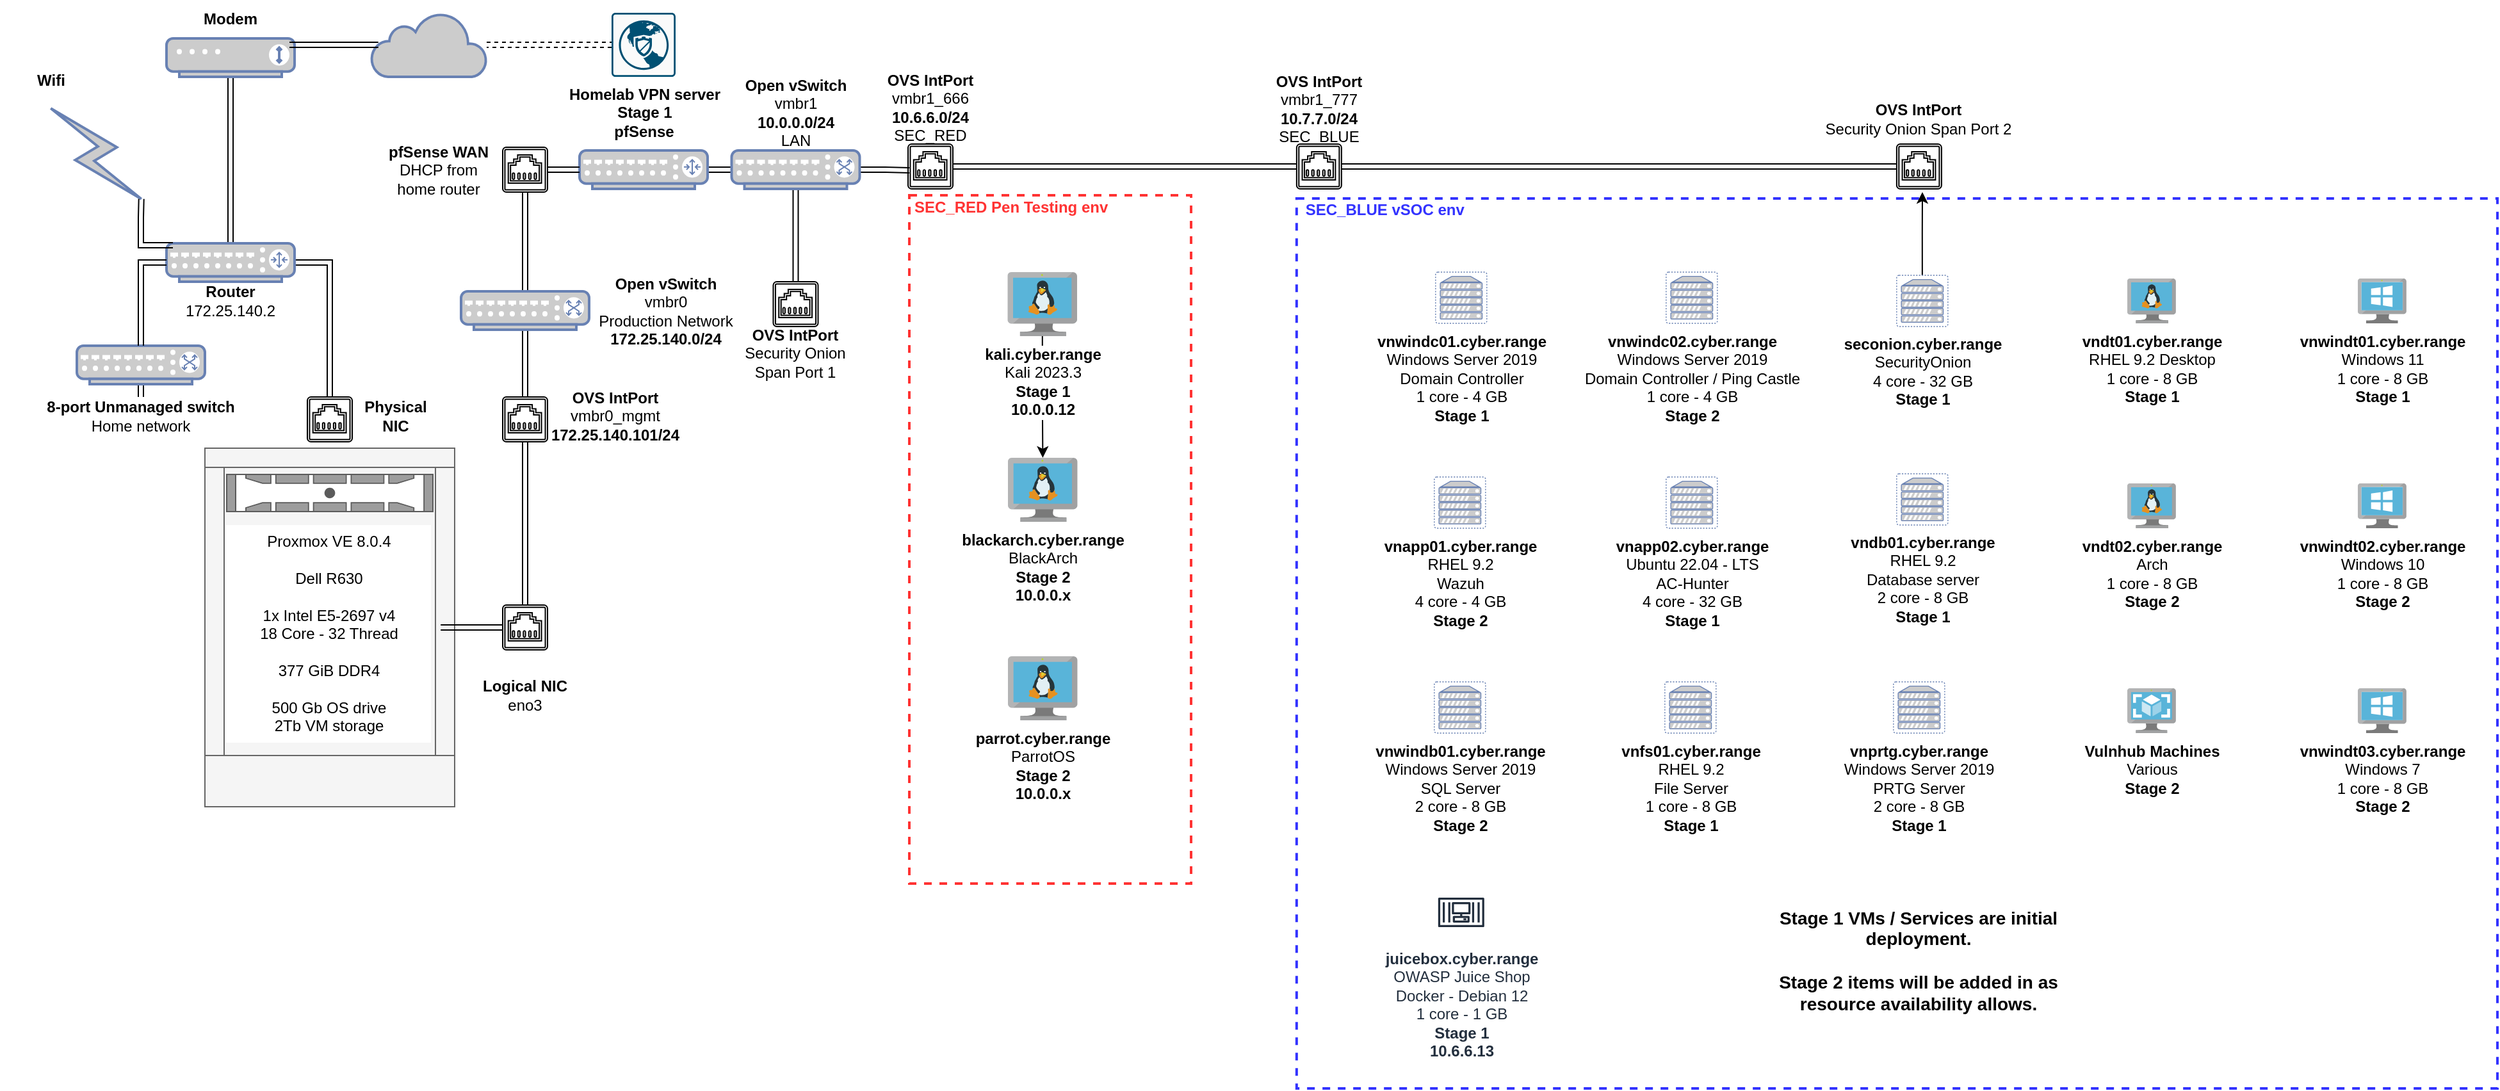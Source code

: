 <mxfile version="21.8.0" type="github">
  <diagram name="Page-1" id="Gz2OW-2O6twBv-y2hm4n">
    <mxGraphModel dx="2537" dy="882" grid="1" gridSize="10" guides="1" tooltips="1" connect="1" arrows="1" fold="1" page="1" pageScale="1" pageWidth="850" pageHeight="1100" math="0" shadow="0">
      <root>
        <mxCell id="0" />
        <mxCell id="1" parent="0" />
        <mxCell id="6AgiHDk-AYFdmTXKW45j-122" value="&amp;nbsp;&lt;font color=&quot;#3333ff&quot;&gt;SEC_BLUE vSOC env&lt;/font&gt;" style="html=1;fontColor=#FF3333;fontStyle=1;align=left;verticalAlign=top;spacing=0;labelBorderColor=none;fillColor=none;dashed=1;strokeWidth=2;strokeColor=#3333FF;spacingLeft=4;spacingTop=-3;movable=0;resizable=0;rotatable=0;deletable=0;editable=0;locked=1;connectable=0;" vertex="1" parent="1">
          <mxGeometry x="332.42" y="185" width="937.58" height="695" as="geometry" />
        </mxCell>
        <mxCell id="6AgiHDk-AYFdmTXKW45j-123" value="SEC_RED Pen Testing env" style="html=1;fontColor=#FF3333;fontStyle=1;align=left;verticalAlign=top;spacing=0;labelBorderColor=none;fillColor=none;dashed=1;strokeWidth=2;strokeColor=#FF3333;spacingLeft=4;spacingTop=-3;movable=0;resizable=0;rotatable=0;deletable=0;editable=0;locked=1;connectable=0;" vertex="1" parent="1">
          <mxGeometry x="30" y="182.5" width="220" height="537.5" as="geometry" />
        </mxCell>
        <mxCell id="6AgiHDk-AYFdmTXKW45j-7" style="edgeStyle=orthogonalEdgeStyle;rounded=0;orthogonalLoop=1;jettySize=auto;html=1;exitX=0.5;exitY=0;exitDx=0;exitDy=0;exitPerimeter=0;shape=link;" edge="1" parent="1" source="6AgiHDk-AYFdmTXKW45j-1" target="6AgiHDk-AYFdmTXKW45j-5">
          <mxGeometry relative="1" as="geometry" />
        </mxCell>
        <mxCell id="6AgiHDk-AYFdmTXKW45j-43" style="edgeStyle=orthogonalEdgeStyle;rounded=0;orthogonalLoop=1;jettySize=auto;html=1;exitX=1;exitY=0.5;exitDx=0;exitDy=0;exitPerimeter=0;shape=link;entryX=0.5;entryY=1;entryDx=0;entryDy=0;entryPerimeter=0;" edge="1" parent="1" source="6AgiHDk-AYFdmTXKW45j-1" target="6AgiHDk-AYFdmTXKW45j-132">
          <mxGeometry relative="1" as="geometry">
            <mxPoint x="-422.5" y="325" as="targetPoint" />
          </mxGeometry>
        </mxCell>
        <mxCell id="6AgiHDk-AYFdmTXKW45j-1" value="" style="fontColor=#0066CC;verticalAlign=top;verticalLabelPosition=bottom;labelPosition=center;align=center;html=1;outlineConnect=0;fillColor=#CCCCCC;strokeColor=#6881B3;gradientColor=none;gradientDirection=north;strokeWidth=2;shape=mxgraph.networks.router;" vertex="1" parent="1">
          <mxGeometry x="-550" y="220" width="100" height="30" as="geometry" />
        </mxCell>
        <mxCell id="6AgiHDk-AYFdmTXKW45j-2" value="" style="fontColor=#0066CC;verticalAlign=top;verticalLabelPosition=bottom;labelPosition=center;align=center;html=1;outlineConnect=0;fillColor=#CCCCCC;strokeColor=#6881B3;gradientColor=none;gradientDirection=north;strokeWidth=2;shape=mxgraph.networks.comm_link;direction=west;rotation=-45;" vertex="1" parent="1">
          <mxGeometry x="-620" y="100" width="30" height="100" as="geometry" />
        </mxCell>
        <mxCell id="6AgiHDk-AYFdmTXKW45j-3" style="edgeStyle=orthogonalEdgeStyle;rounded=0;orthogonalLoop=1;jettySize=auto;html=1;exitX=0.05;exitY=0.05;exitDx=0;exitDy=0;exitPerimeter=0;entryX=0.5;entryY=0;entryDx=0;entryDy=0;entryPerimeter=0;shape=link;" edge="1" parent="1" source="6AgiHDk-AYFdmTXKW45j-1" target="6AgiHDk-AYFdmTXKW45j-2">
          <mxGeometry relative="1" as="geometry" />
        </mxCell>
        <mxCell id="6AgiHDk-AYFdmTXKW45j-4" value="" style="html=1;outlineConnect=0;fillColor=#CCCCCC;strokeColor=#6881B3;gradientColor=none;gradientDirection=north;strokeWidth=2;shape=mxgraph.networks.cloud;fontColor=#ffffff;" vertex="1" parent="1">
          <mxGeometry x="-390" y="40" width="90" height="50" as="geometry" />
        </mxCell>
        <mxCell id="6AgiHDk-AYFdmTXKW45j-5" value="" style="fontColor=#0066CC;verticalAlign=top;verticalLabelPosition=bottom;labelPosition=center;align=center;html=1;outlineConnect=0;fillColor=#CCCCCC;strokeColor=#6881B3;gradientColor=none;gradientDirection=north;strokeWidth=2;shape=mxgraph.networks.modem;direction=east;" vertex="1" parent="1">
          <mxGeometry x="-550" y="60" width="100" height="30" as="geometry" />
        </mxCell>
        <mxCell id="6AgiHDk-AYFdmTXKW45j-6" style="edgeStyle=orthogonalEdgeStyle;rounded=0;orthogonalLoop=1;jettySize=auto;html=1;exitX=0.06;exitY=0.5;exitDx=0;exitDy=0;exitPerimeter=0;entryX=0.96;entryY=0.167;entryDx=0;entryDy=0;entryPerimeter=0;shape=link;" edge="1" parent="1" source="6AgiHDk-AYFdmTXKW45j-4" target="6AgiHDk-AYFdmTXKW45j-5">
          <mxGeometry relative="1" as="geometry" />
        </mxCell>
        <mxCell id="6AgiHDk-AYFdmTXKW45j-19" style="edgeStyle=orthogonalEdgeStyle;rounded=0;orthogonalLoop=1;jettySize=auto;html=1;exitX=0.5;exitY=1;exitDx=0;exitDy=0;exitPerimeter=0;entryX=0.5;entryY=0;entryDx=0;entryDy=0;shape=link;" edge="1" parent="1" source="6AgiHDk-AYFdmTXKW45j-8">
          <mxGeometry relative="1" as="geometry">
            <mxPoint x="-570" y="340" as="targetPoint" />
          </mxGeometry>
        </mxCell>
        <mxCell id="6AgiHDk-AYFdmTXKW45j-8" value="" style="fontColor=#0066CC;verticalAlign=top;verticalLabelPosition=bottom;labelPosition=center;align=center;html=1;outlineConnect=0;fillColor=#CCCCCC;strokeColor=#6881B3;gradientColor=none;gradientDirection=north;strokeWidth=2;shape=mxgraph.networks.switch;" vertex="1" parent="1">
          <mxGeometry x="-620" y="300" width="100" height="30" as="geometry" />
        </mxCell>
        <mxCell id="6AgiHDk-AYFdmTXKW45j-9" style="edgeStyle=orthogonalEdgeStyle;rounded=0;orthogonalLoop=1;jettySize=auto;html=1;exitX=0;exitY=0.5;exitDx=0;exitDy=0;exitPerimeter=0;entryX=0.5;entryY=0;entryDx=0;entryDy=0;entryPerimeter=0;shape=link;" edge="1" parent="1" source="6AgiHDk-AYFdmTXKW45j-1" target="6AgiHDk-AYFdmTXKW45j-8">
          <mxGeometry relative="1" as="geometry" />
        </mxCell>
        <mxCell id="6AgiHDk-AYFdmTXKW45j-12" value="" style="verticalLabelPosition=bottom;dashed=0;shadow=0;html=1;align=center;verticalAlign=top;shape=mxgraph.cabinets.cabinet;hasStand=1;fillColor=#f5f5f5;fontColor=#333333;strokeColor=#666666;" vertex="1" parent="1">
          <mxGeometry x="-520" y="380" width="195" height="280" as="geometry" />
        </mxCell>
        <mxCell id="6AgiHDk-AYFdmTXKW45j-13" value="" style="strokeColor=#666666;html=1;labelPosition=right;align=left;spacingLeft=15;shadow=0;dashed=0;outlineConnect=0;shape=mxgraph.rack.dell.dell_poweredge_2u;movable=1;resizable=1;rotatable=1;deletable=1;editable=1;locked=0;connectable=1;" vertex="1" parent="1">
          <mxGeometry x="-503.5" y="400" width="162" height="30" as="geometry" />
        </mxCell>
        <mxCell id="6AgiHDk-AYFdmTXKW45j-14" value="Proxmox VE 8.0.4&lt;br&gt;&lt;br&gt;Dell R630&lt;br&gt;&lt;br&gt;1x Intel E5-2697 v4&lt;br&gt;18 Core - 32 Thread&lt;br&gt;&lt;br&gt;377 GiB DDR4&lt;br&gt;&lt;br&gt;500 Gb OS drive&lt;br&gt;2Tb VM storage" style="text;html=1;align=center;verticalAlign=middle;whiteSpace=wrap;rounded=0;fillColor=default;" vertex="1" parent="1">
          <mxGeometry x="-503.5" y="440" width="160" height="170" as="geometry" />
        </mxCell>
        <mxCell id="6AgiHDk-AYFdmTXKW45j-16" value="&lt;b&gt;8-port Unmanaged switch&lt;/b&gt;&lt;br&gt;Home network" style="text;html=1;strokeColor=none;fillColor=none;align=center;verticalAlign=middle;whiteSpace=wrap;rounded=0;" vertex="1" parent="1">
          <mxGeometry x="-660" y="330" width="180" height="50" as="geometry" />
        </mxCell>
        <mxCell id="6AgiHDk-AYFdmTXKW45j-44" value="" style="edgeStyle=orthogonalEdgeStyle;rounded=0;orthogonalLoop=1;jettySize=auto;html=1;strokeColor=none;" edge="1" parent="1" target="6AgiHDk-AYFdmTXKW45j-14">
          <mxGeometry relative="1" as="geometry">
            <mxPoint x="-422.5" y="380" as="sourcePoint" />
          </mxGeometry>
        </mxCell>
        <mxCell id="6AgiHDk-AYFdmTXKW45j-31" value="&lt;b&gt;Physical NIC&lt;/b&gt;" style="text;html=1;strokeColor=none;fillColor=none;align=center;verticalAlign=middle;whiteSpace=wrap;rounded=0;" vertex="1" parent="1">
          <mxGeometry x="-401.5" y="340" width="60" height="30" as="geometry" />
        </mxCell>
        <mxCell id="6AgiHDk-AYFdmTXKW45j-32" value="&lt;b&gt;Logical NIC&lt;/b&gt;&lt;br&gt;eno3" style="text;html=1;strokeColor=none;fillColor=none;align=center;verticalAlign=middle;whiteSpace=wrap;rounded=0;" vertex="1" parent="1">
          <mxGeometry x="-310" y="555" width="80" height="35" as="geometry" />
        </mxCell>
        <mxCell id="6AgiHDk-AYFdmTXKW45j-126" value="" style="edgeStyle=orthogonalEdgeStyle;rounded=0;orthogonalLoop=1;jettySize=auto;html=1;shape=link;" edge="1" parent="1" source="6AgiHDk-AYFdmTXKW45j-33">
          <mxGeometry relative="1" as="geometry">
            <mxPoint x="-270" y="340" as="targetPoint" />
          </mxGeometry>
        </mxCell>
        <mxCell id="6AgiHDk-AYFdmTXKW45j-135" value="" style="edgeStyle=orthogonalEdgeStyle;rounded=0;orthogonalLoop=1;jettySize=auto;html=1;shape=link;" edge="1" parent="1" source="6AgiHDk-AYFdmTXKW45j-33" target="6AgiHDk-AYFdmTXKW45j-129">
          <mxGeometry relative="1" as="geometry" />
        </mxCell>
        <mxCell id="6AgiHDk-AYFdmTXKW45j-33" value="" style="fontColor=#0066CC;verticalAlign=top;verticalLabelPosition=bottom;labelPosition=center;align=center;html=1;outlineConnect=0;fillColor=#CCCCCC;strokeColor=#6881B3;gradientColor=none;gradientDirection=north;strokeWidth=2;shape=mxgraph.networks.switch;" vertex="1" parent="1">
          <mxGeometry x="-320" y="257.5" width="100" height="30" as="geometry" />
        </mxCell>
        <mxCell id="6AgiHDk-AYFdmTXKW45j-35" value="&lt;b&gt;Open vSwitch&lt;/b&gt;&lt;br&gt;vmbr0&lt;br&gt;Production Network&lt;br&gt;&lt;b&gt;172.25.140.0/24&lt;/b&gt;" style="text;html=1;strokeColor=none;fillColor=none;align=center;verticalAlign=middle;whiteSpace=wrap;rounded=0;" vertex="1" parent="1">
          <mxGeometry x="-220" y="242.5" width="120" height="60" as="geometry" />
        </mxCell>
        <mxCell id="6AgiHDk-AYFdmTXKW45j-141" value="" style="edgeStyle=orthogonalEdgeStyle;rounded=0;orthogonalLoop=1;jettySize=auto;html=1;shape=link;" edge="1" parent="1" source="6AgiHDk-AYFdmTXKW45j-36" target="6AgiHDk-AYFdmTXKW45j-140">
          <mxGeometry relative="1" as="geometry" />
        </mxCell>
        <mxCell id="6AgiHDk-AYFdmTXKW45j-36" value="" style="fontColor=#0066CC;verticalAlign=top;verticalLabelPosition=bottom;labelPosition=center;align=center;html=1;outlineConnect=0;fillColor=#CCCCCC;strokeColor=#6881B3;gradientColor=none;gradientDirection=north;strokeWidth=2;shape=mxgraph.networks.router;" vertex="1" parent="1">
          <mxGeometry x="-227.5" y="147.5" width="100" height="30" as="geometry" />
        </mxCell>
        <mxCell id="6AgiHDk-AYFdmTXKW45j-39" value="&lt;b&gt;OVS IntPort&lt;br&gt;&lt;/b&gt;vmbr0_mgmt&lt;br&gt;&lt;b&gt;172.25.140.101/24&lt;/b&gt;" style="text;html=1;strokeColor=none;fillColor=none;align=center;verticalAlign=middle;whiteSpace=wrap;rounded=0;" vertex="1" parent="1">
          <mxGeometry x="-252.5" y="327.5" width="105" height="55" as="geometry" />
        </mxCell>
        <mxCell id="6AgiHDk-AYFdmTXKW45j-40" value="&lt;b&gt;Router&lt;/b&gt;&lt;br&gt;172.25.140.2" style="text;html=1;strokeColor=none;fillColor=none;align=center;verticalAlign=middle;whiteSpace=wrap;rounded=0;" vertex="1" parent="1">
          <mxGeometry x="-550" y="250" width="100" height="30" as="geometry" />
        </mxCell>
        <mxCell id="6AgiHDk-AYFdmTXKW45j-41" value="&lt;b&gt;Modem&lt;br&gt;&lt;/b&gt;" style="text;html=1;strokeColor=none;fillColor=none;align=center;verticalAlign=middle;whiteSpace=wrap;rounded=0;" vertex="1" parent="1">
          <mxGeometry x="-530" y="30" width="60" height="30" as="geometry" />
        </mxCell>
        <mxCell id="6AgiHDk-AYFdmTXKW45j-42" value="&lt;b&gt;Wifi&lt;/b&gt;" style="text;html=1;strokeColor=none;fillColor=none;align=center;verticalAlign=middle;whiteSpace=wrap;rounded=0;" vertex="1" parent="1">
          <mxGeometry x="-680" y="67.5" width="80" height="50" as="geometry" />
        </mxCell>
        <mxCell id="6AgiHDk-AYFdmTXKW45j-47" value="&lt;b&gt;pfSense&lt;br&gt;&lt;/b&gt;" style="text;html=1;strokeColor=none;fillColor=none;align=center;verticalAlign=middle;whiteSpace=wrap;rounded=0;" vertex="1" parent="1">
          <mxGeometry x="-207.5" y="117.5" width="60" height="30" as="geometry" />
        </mxCell>
        <mxCell id="6AgiHDk-AYFdmTXKW45j-51" value="&lt;b&gt;pfSense WAN&lt;/b&gt;&lt;br&gt;DHCP from home router" style="text;html=1;strokeColor=none;fillColor=none;align=center;verticalAlign=middle;whiteSpace=wrap;rounded=0;" vertex="1" parent="1">
          <mxGeometry x="-380" y="137.5" width="85" height="50" as="geometry" />
        </mxCell>
        <mxCell id="6AgiHDk-AYFdmTXKW45j-55" value="&lt;b&gt;Open vSwitch&lt;/b&gt;&lt;br&gt;vmbr1&lt;br&gt;&lt;b&gt;10.0.0.0/24&lt;br&gt;&lt;/b&gt;LAN" style="text;html=1;strokeColor=none;fillColor=none;align=center;verticalAlign=middle;whiteSpace=wrap;rounded=0;" vertex="1" parent="1">
          <mxGeometry x="-110" y="90" width="102.5" height="55" as="geometry" />
        </mxCell>
        <mxCell id="6AgiHDk-AYFdmTXKW45j-56" value="&lt;b&gt;OVS IntPort&lt;/b&gt;&lt;br&gt;vmbr1_666&lt;br&gt;&lt;b&gt;10.6.6.0/24&lt;br&gt;&lt;/b&gt;SEC_RED" style="text;html=1;strokeColor=none;fillColor=none;align=center;verticalAlign=middle;whiteSpace=wrap;rounded=0;" vertex="1" parent="1">
          <mxGeometry y="87.5" width="93" height="52.5" as="geometry" />
        </mxCell>
        <mxCell id="6AgiHDk-AYFdmTXKW45j-57" value="&lt;b style=&quot;border-color: var(--border-color);&quot;&gt;OVS IntPort&lt;/b&gt;&lt;br style=&quot;border-color: var(--border-color);&quot;&gt;vmbr1_777&lt;br style=&quot;border-color: var(--border-color);&quot;&gt;&lt;b&gt;10.7.7.0/24&lt;br&gt;&lt;/b&gt;SEC_BLUE" style="text;html=1;strokeColor=none;fillColor=none;align=center;verticalAlign=middle;whiteSpace=wrap;rounded=0;" vertex="1" parent="1">
          <mxGeometry x="310.92" y="90" width="78" height="50" as="geometry" />
        </mxCell>
        <mxCell id="6AgiHDk-AYFdmTXKW45j-70" value="" style="sketch=0;pointerEvents=1;shadow=0;dashed=0;html=1;aspect=fixed;labelPosition=center;verticalLabelPosition=bottom;verticalAlign=top;align=center;outlineConnect=0;shape=mxgraph.vvd.ethernet_port;direction=west;" vertex="1" parent="1">
          <mxGeometry x="29" y="142.5" width="35" height="35" as="geometry" />
        </mxCell>
        <mxCell id="6AgiHDk-AYFdmTXKW45j-165" value="" style="edgeStyle=orthogonalEdgeStyle;rounded=0;orthogonalLoop=1;jettySize=auto;html=1;shape=link;" edge="1" parent="1" source="6AgiHDk-AYFdmTXKW45j-71" target="6AgiHDk-AYFdmTXKW45j-70">
          <mxGeometry relative="1" as="geometry" />
        </mxCell>
        <mxCell id="6AgiHDk-AYFdmTXKW45j-71" value="" style="sketch=0;pointerEvents=1;shadow=0;dashed=0;html=1;aspect=fixed;labelPosition=center;verticalLabelPosition=bottom;verticalAlign=top;align=center;outlineConnect=0;shape=mxgraph.vvd.ethernet_port;direction=west;" vertex="1" parent="1">
          <mxGeometry x="332.42" y="142.5" width="35" height="35" as="geometry" />
        </mxCell>
        <mxCell id="6AgiHDk-AYFdmTXKW45j-76" value="&lt;b&gt;juicebox.cyber.range&lt;/b&gt;&lt;br&gt;OWASP Juice Shop&lt;br&gt;Docker - Debian 12&lt;br&gt;1 core - 1 GB&lt;br&gt;&lt;b&gt;Stage 1&lt;/b&gt;&lt;br&gt;&lt;b&gt;10.6.6.13&lt;/b&gt;" style="sketch=0;outlineConnect=0;fontColor=#232F3E;gradientColor=none;strokeColor=#232F3E;fillColor=#ffffff;dashed=0;verticalLabelPosition=bottom;verticalAlign=top;align=center;html=1;fontSize=12;fontStyle=0;aspect=fixed;shape=mxgraph.aws4.resourceIcon;resIcon=mxgraph.aws4.container_3;" vertex="1" parent="1">
          <mxGeometry x="438.41" y="720" width="45" height="45" as="geometry" />
        </mxCell>
        <mxCell id="6AgiHDk-AYFdmTXKW45j-177" value="" style="edgeStyle=orthogonalEdgeStyle;rounded=0;orthogonalLoop=1;jettySize=auto;html=1;" edge="1" parent="1" source="6AgiHDk-AYFdmTXKW45j-77" target="6AgiHDk-AYFdmTXKW45j-101">
          <mxGeometry relative="1" as="geometry" />
        </mxCell>
        <mxCell id="6AgiHDk-AYFdmTXKW45j-77" value="&lt;b&gt;kali.cyber.range&lt;/b&gt;&lt;br&gt;Kali 2023.3&lt;br&gt;&lt;b&gt;Stage 1&lt;/b&gt;&lt;br&gt;&lt;b&gt;10.0.0.12&lt;/b&gt;" style="image;sketch=0;aspect=fixed;html=1;points=[];align=center;fontSize=12;image=img/lib/mscae/VM_Linux.svg;" vertex="1" parent="1">
          <mxGeometry x="106.67" y="242.5" width="54.35" height="50" as="geometry" />
        </mxCell>
        <mxCell id="6AgiHDk-AYFdmTXKW45j-173" style="edgeStyle=orthogonalEdgeStyle;rounded=0;orthogonalLoop=1;jettySize=auto;html=1;exitX=0.5;exitY=0;exitDx=0;exitDy=0;exitPerimeter=0;" edge="1" parent="1" source="6AgiHDk-AYFdmTXKW45j-84">
          <mxGeometry relative="1" as="geometry">
            <mxPoint x="821" y="180" as="targetPoint" />
          </mxGeometry>
        </mxCell>
        <mxCell id="6AgiHDk-AYFdmTXKW45j-84" value="&lt;font style=&quot;&quot; color=&quot;#000000&quot;&gt;&lt;b&gt;seconion.cyber.range&lt;/b&gt;&lt;br&gt;SecurityOnion&lt;br&gt;4 core - 32 GB&lt;br&gt;&lt;b&gt;Stage 1&lt;/b&gt;&lt;br&gt;&lt;/font&gt;" style="fontColor=#0066CC;verticalAlign=top;verticalLabelPosition=bottom;labelPosition=center;align=center;html=1;outlineConnect=0;fillColor=#CCCCCC;strokeColor=#6881B3;gradientColor=none;gradientDirection=north;strokeWidth=2;shape=mxgraph.networks.virtual_server;" vertex="1" parent="1">
          <mxGeometry x="800.93" y="245" width="40" height="40" as="geometry" />
        </mxCell>
        <mxCell id="6AgiHDk-AYFdmTXKW45j-168" value="" style="edgeStyle=orthogonalEdgeStyle;rounded=0;orthogonalLoop=1;jettySize=auto;html=1;shape=link;" edge="1" parent="1" source="6AgiHDk-AYFdmTXKW45j-86" target="6AgiHDk-AYFdmTXKW45j-140">
          <mxGeometry relative="1" as="geometry" />
        </mxCell>
        <mxCell id="6AgiHDk-AYFdmTXKW45j-86" value="" style="sketch=0;pointerEvents=1;shadow=0;dashed=0;html=1;aspect=fixed;labelPosition=center;verticalLabelPosition=bottom;verticalAlign=top;align=center;outlineConnect=0;shape=mxgraph.vvd.ethernet_port;direction=west;" vertex="1" parent="1">
          <mxGeometry x="-76.25" y="250" width="35" height="35" as="geometry" />
        </mxCell>
        <mxCell id="6AgiHDk-AYFdmTXKW45j-169" value="" style="edgeStyle=orthogonalEdgeStyle;rounded=0;orthogonalLoop=1;jettySize=auto;html=1;shape=link;" edge="1" parent="1" source="6AgiHDk-AYFdmTXKW45j-87" target="6AgiHDk-AYFdmTXKW45j-71">
          <mxGeometry relative="1" as="geometry" />
        </mxCell>
        <mxCell id="6AgiHDk-AYFdmTXKW45j-87" value="" style="sketch=0;pointerEvents=1;shadow=0;dashed=0;html=1;aspect=fixed;labelPosition=center;verticalLabelPosition=bottom;verticalAlign=top;align=center;outlineConnect=0;shape=mxgraph.vvd.ethernet_port;direction=west;" vertex="1" parent="1">
          <mxGeometry x="800.93" y="142.5" width="35" height="35" as="geometry" />
        </mxCell>
        <mxCell id="6AgiHDk-AYFdmTXKW45j-88" value="&lt;font style=&quot;&quot; color=&quot;#000000&quot;&gt;&lt;b&gt;vnapp01.cyber.range&lt;/b&gt;&lt;br&gt;RHEL 9.2&lt;br&gt;Wazuh&lt;br&gt;4 core - 4 GB&lt;br&gt;&lt;b&gt;Stage 2&lt;/b&gt;&lt;br&gt;&lt;/font&gt;" style="fontColor=#0066CC;verticalAlign=top;verticalLabelPosition=bottom;labelPosition=center;align=center;html=1;outlineConnect=0;fillColor=#CCCCCC;strokeColor=#6881B3;gradientColor=none;gradientDirection=north;strokeWidth=2;shape=mxgraph.networks.virtual_server;" vertex="1" parent="1">
          <mxGeometry x="439.92" y="402.5" width="40" height="40" as="geometry" />
        </mxCell>
        <mxCell id="6AgiHDk-AYFdmTXKW45j-89" value="&lt;font style=&quot;&quot; color=&quot;#000000&quot;&gt;&lt;b&gt;vnapp02.cyber.range&lt;/b&gt;&lt;br&gt;&lt;/font&gt;&lt;font color=&quot;#000000&quot;&gt;Ubuntu 22.04 - LTS&lt;br&gt;&lt;/font&gt;&lt;font style=&quot;&quot; color=&quot;#000000&quot;&gt;AC-Hunter&lt;br&gt;4 core - 32 GB&lt;br&gt;&lt;/font&gt;&lt;b style=&quot;border-color: var(--border-color); color: rgb(0, 0, 0);&quot;&gt;Stage 1&lt;/b&gt;&lt;font style=&quot;&quot; color=&quot;#000000&quot;&gt;&lt;br&gt;&lt;/font&gt;" style="fontColor=#0066CC;verticalAlign=top;verticalLabelPosition=bottom;labelPosition=center;align=center;html=1;outlineConnect=0;fillColor=#CCCCCC;strokeColor=#6881B3;gradientColor=none;gradientDirection=north;strokeWidth=2;shape=mxgraph.networks.virtual_server;" vertex="1" parent="1">
          <mxGeometry x="620.93" y="402.5" width="40" height="40" as="geometry" />
        </mxCell>
        <mxCell id="6AgiHDk-AYFdmTXKW45j-91" value="&lt;font color=&quot;#000000&quot;&gt;&lt;b&gt;vnfs01.cyber.range&lt;/b&gt;&lt;br&gt;RHEL 9.2&lt;br&gt;File Server&lt;br&gt;1 core - 8 GB&lt;br&gt;&lt;/font&gt;&lt;font style=&quot;&quot; color=&quot;#000000&quot;&gt;&lt;b&gt;Stage 1&lt;/b&gt;&lt;br&gt;&lt;/font&gt;" style="fontColor=#0066CC;verticalAlign=top;verticalLabelPosition=bottom;labelPosition=center;align=center;html=1;outlineConnect=0;fillColor=#CCCCCC;strokeColor=#6881B3;gradientColor=none;gradientDirection=north;strokeWidth=2;shape=mxgraph.networks.virtual_server;" vertex="1" parent="1">
          <mxGeometry x="619.92" y="562.5" width="40" height="40" as="geometry" />
        </mxCell>
        <mxCell id="6AgiHDk-AYFdmTXKW45j-92" value="&lt;font style=&quot;&quot; color=&quot;#000000&quot;&gt;&lt;b&gt;vnprtg.cyber.range&lt;/b&gt;&lt;br&gt;Windows Server 2019&lt;br&gt;PRTG Server&lt;br&gt;&lt;/font&gt;&lt;font color=&quot;#000000&quot;&gt;2 core - 8 GB&lt;br&gt;&lt;/font&gt;&lt;font style=&quot;&quot; color=&quot;#000000&quot;&gt;&lt;b&gt;Stage 1&lt;/b&gt;&lt;br&gt;&lt;/font&gt;" style="fontColor=#0066CC;verticalAlign=top;verticalLabelPosition=bottom;labelPosition=center;align=center;html=1;outlineConnect=0;fillColor=#CCCCCC;strokeColor=#6881B3;gradientColor=none;gradientDirection=north;strokeWidth=2;shape=mxgraph.networks.virtual_server;" vertex="1" parent="1">
          <mxGeometry x="798.43" y="562.5" width="40" height="40" as="geometry" />
        </mxCell>
        <mxCell id="6AgiHDk-AYFdmTXKW45j-95" value="&lt;b&gt;vnwindt01.cyber.range&lt;/b&gt;&lt;br&gt;Windows 11&lt;br&gt;1 core - 8 GB&lt;br&gt;&lt;b&gt;Stage 1&lt;/b&gt;" style="image;sketch=0;aspect=fixed;html=1;points=[];align=center;fontSize=12;image=img/lib/mscae/VirtualMachineWindows.svg;" vertex="1" parent="1">
          <mxGeometry x="1160.92" y="247.5" width="38.04" height="35" as="geometry" />
        </mxCell>
        <mxCell id="6AgiHDk-AYFdmTXKW45j-97" value="&lt;b&gt;vnwindt02.cyber.range&lt;/b&gt;&lt;br&gt;Windows 10&lt;br&gt;1 core - 8 GB&lt;br&gt;&lt;b&gt;Stage 2&lt;/b&gt;" style="image;sketch=0;aspect=fixed;html=1;points=[];align=center;fontSize=12;image=img/lib/mscae/VirtualMachineWindows.svg;" vertex="1" parent="1">
          <mxGeometry x="1160.92" y="407.5" width="38.04" height="35" as="geometry" />
        </mxCell>
        <mxCell id="6AgiHDk-AYFdmTXKW45j-98" value="&lt;b&gt;vnwindt03.cyber.range&lt;/b&gt;&lt;br&gt;Windows 7&lt;br&gt;1 core - 8 GB&lt;br&gt;&lt;b style=&quot;border-color: var(--border-color);&quot;&gt;Stage 2&lt;/b&gt;" style="image;sketch=0;aspect=fixed;html=1;points=[];align=center;fontSize=12;image=img/lib/mscae/VirtualMachineWindows.svg;" vertex="1" parent="1">
          <mxGeometry x="1160.92" y="567.5" width="38.04" height="35" as="geometry" />
        </mxCell>
        <mxCell id="6AgiHDk-AYFdmTXKW45j-101" value="&lt;b&gt;blackarch.cyber.range&lt;/b&gt;&lt;br&gt;BlackArch&lt;br&gt;&lt;b&gt;Stage 2&lt;/b&gt;&lt;br&gt;&lt;b&gt;10.0.0.x&lt;/b&gt;" style="image;sketch=0;aspect=fixed;html=1;points=[];align=center;fontSize=12;image=img/lib/mscae/VM_Linux.svg;" vertex="1" parent="1">
          <mxGeometry x="106.99" y="387.5" width="54.35" height="50" as="geometry" />
        </mxCell>
        <mxCell id="6AgiHDk-AYFdmTXKW45j-102" value="&lt;b&gt;parrot.cyber.range&lt;/b&gt;&lt;br&gt;ParrotOS&lt;br&gt;&lt;b&gt;Stage 2&lt;/b&gt;&lt;br&gt;&lt;b&gt;10.0.0.x&lt;/b&gt;" style="image;sketch=0;aspect=fixed;html=1;points=[];align=center;fontSize=12;image=img/lib/mscae/VM_Linux.svg;" vertex="1" parent="1">
          <mxGeometry x="106.99" y="542.5" width="54.35" height="50" as="geometry" />
        </mxCell>
        <mxCell id="6AgiHDk-AYFdmTXKW45j-120" value="&lt;b style=&quot;border-color: var(--border-color); color: rgb(0, 0, 0);&quot;&gt;vnwindc01.cyber.range&lt;/b&gt;&lt;br style=&quot;border-color: var(--border-color); color: rgb(0, 0, 0);&quot;&gt;&lt;font color=&quot;#000000&quot;&gt;Windows Server 2019&lt;br style=&quot;border-color: var(--border-color);&quot;&gt;&lt;/font&gt;&lt;span style=&quot;border-color: var(--border-color); color: rgb(0, 0, 0);&quot;&gt;Domain Controller&lt;br&gt;&lt;/span&gt;&lt;font style=&quot;&quot; color=&quot;#000000&quot;&gt;1 core - 4 GB&lt;br&gt;&lt;b&gt;Stage 1&lt;/b&gt;&lt;br&gt;&lt;/font&gt;" style="fontColor=#0066CC;verticalAlign=top;verticalLabelPosition=bottom;labelPosition=center;align=center;html=1;outlineConnect=0;fillColor=#CCCCCC;strokeColor=#6881B3;gradientColor=none;gradientDirection=north;strokeWidth=2;shape=mxgraph.networks.virtual_server;" vertex="1" parent="1">
          <mxGeometry x="440.91" y="242.5" width="40" height="40" as="geometry" />
        </mxCell>
        <mxCell id="6AgiHDk-AYFdmTXKW45j-125" value="&lt;b style=&quot;border-color: var(--border-color); color: rgb(0, 0, 0);&quot;&gt;vnwindc02.cyber.range&lt;/b&gt;&lt;br style=&quot;border-color: var(--border-color); color: rgb(0, 0, 0);&quot;&gt;&lt;font color=&quot;#000000&quot;&gt;Windows Server 2019&lt;br style=&quot;border-color: var(--border-color);&quot;&gt;&lt;/font&gt;&lt;span style=&quot;border-color: var(--border-color); color: rgb(0, 0, 0);&quot;&gt;Domain Controller /&amp;nbsp;&lt;/span&gt;&lt;font style=&quot;&quot; color=&quot;#000000&quot;&gt;Ping Castle&lt;br&gt;1 core - 4 GB&lt;br&gt;&lt;b&gt;Stage 2&lt;/b&gt;&lt;br&gt;&lt;/font&gt;" style="fontColor=#0066CC;verticalAlign=top;verticalLabelPosition=bottom;labelPosition=center;align=center;html=1;outlineConnect=0;fillColor=#CCCCCC;strokeColor=#6881B3;gradientColor=none;gradientDirection=north;strokeWidth=2;shape=mxgraph.networks.virtual_server;" vertex="1" parent="1">
          <mxGeometry x="620.93" y="242.5" width="40" height="40" as="geometry" />
        </mxCell>
        <mxCell id="6AgiHDk-AYFdmTXKW45j-134" value="" style="edgeStyle=orthogonalEdgeStyle;rounded=0;orthogonalLoop=1;jettySize=auto;html=1;shape=link;" edge="1" parent="1" source="6AgiHDk-AYFdmTXKW45j-129" target="6AgiHDk-AYFdmTXKW45j-36">
          <mxGeometry relative="1" as="geometry" />
        </mxCell>
        <mxCell id="6AgiHDk-AYFdmTXKW45j-129" value="" style="sketch=0;pointerEvents=1;shadow=0;dashed=0;html=1;aspect=fixed;labelPosition=center;verticalLabelPosition=bottom;verticalAlign=top;align=center;outlineConnect=0;shape=mxgraph.vvd.ethernet_port;direction=west;" vertex="1" parent="1">
          <mxGeometry x="-287.5" y="145" width="35" height="35" as="geometry" />
        </mxCell>
        <mxCell id="6AgiHDk-AYFdmTXKW45j-130" value="" style="sketch=0;pointerEvents=1;shadow=0;dashed=0;html=1;aspect=fixed;labelPosition=center;verticalLabelPosition=bottom;verticalAlign=top;align=center;outlineConnect=0;shape=mxgraph.vvd.ethernet_port;direction=west;" vertex="1" parent="1">
          <mxGeometry x="-287.5" y="340" width="35" height="35" as="geometry" />
        </mxCell>
        <mxCell id="6AgiHDk-AYFdmTXKW45j-133" value="" style="edgeStyle=orthogonalEdgeStyle;rounded=0;orthogonalLoop=1;jettySize=auto;html=1;entryX=0.944;entryY=0.5;entryDx=0;entryDy=0;entryPerimeter=0;shape=link;" edge="1" parent="1" source="6AgiHDk-AYFdmTXKW45j-131" target="6AgiHDk-AYFdmTXKW45j-12">
          <mxGeometry relative="1" as="geometry" />
        </mxCell>
        <mxCell id="6AgiHDk-AYFdmTXKW45j-139" value="" style="edgeStyle=orthogonalEdgeStyle;rounded=0;orthogonalLoop=1;jettySize=auto;html=1;shape=link;" edge="1" parent="1" source="6AgiHDk-AYFdmTXKW45j-131" target="6AgiHDk-AYFdmTXKW45j-130">
          <mxGeometry relative="1" as="geometry">
            <mxPoint x="-270" y="405" as="targetPoint" />
          </mxGeometry>
        </mxCell>
        <mxCell id="6AgiHDk-AYFdmTXKW45j-131" value="" style="sketch=0;pointerEvents=1;shadow=0;dashed=0;html=1;aspect=fixed;labelPosition=center;verticalLabelPosition=bottom;verticalAlign=top;align=center;outlineConnect=0;shape=mxgraph.vvd.ethernet_port;direction=west;" vertex="1" parent="1">
          <mxGeometry x="-287.5" y="502.5" width="35" height="35" as="geometry" />
        </mxCell>
        <mxCell id="6AgiHDk-AYFdmTXKW45j-132" value="" style="sketch=0;pointerEvents=1;shadow=0;dashed=0;html=1;aspect=fixed;labelPosition=center;verticalLabelPosition=bottom;verticalAlign=top;align=center;outlineConnect=0;shape=mxgraph.vvd.ethernet_port;direction=west;" vertex="1" parent="1">
          <mxGeometry x="-440" y="340" width="35" height="35" as="geometry" />
        </mxCell>
        <mxCell id="6AgiHDk-AYFdmTXKW45j-164" value="" style="edgeStyle=orthogonalEdgeStyle;rounded=0;orthogonalLoop=1;jettySize=auto;html=1;shape=link;entryX=0.971;entryY=0.414;entryDx=0;entryDy=0;entryPerimeter=0;" edge="1" parent="1" source="6AgiHDk-AYFdmTXKW45j-140" target="6AgiHDk-AYFdmTXKW45j-70">
          <mxGeometry relative="1" as="geometry">
            <mxPoint x="11" y="163" as="targetPoint" />
            <Array as="points" />
          </mxGeometry>
        </mxCell>
        <mxCell id="6AgiHDk-AYFdmTXKW45j-140" value="" style="fontColor=#0066CC;verticalAlign=top;verticalLabelPosition=bottom;labelPosition=center;align=center;html=1;outlineConnect=0;fillColor=#CCCCCC;strokeColor=#6881B3;gradientColor=none;gradientDirection=north;strokeWidth=2;shape=mxgraph.networks.switch;" vertex="1" parent="1">
          <mxGeometry x="-108.75" y="147.5" width="100" height="30" as="geometry" />
        </mxCell>
        <mxCell id="6AgiHDk-AYFdmTXKW45j-145" value="&lt;b&gt;vndt01.cyber.range&lt;/b&gt;&lt;br&gt;RHEL 9.2 Desktop&lt;br&gt;1 core - 8 GB&lt;br&gt;&lt;b&gt;Stage 1&lt;/b&gt;" style="image;sketch=0;aspect=fixed;html=1;points=[];align=center;fontSize=12;image=img/lib/mscae/VM_Linux.svg;" vertex="1" parent="1">
          <mxGeometry x="980.92" y="247.5" width="38.04" height="35" as="geometry" />
        </mxCell>
        <mxCell id="6AgiHDk-AYFdmTXKW45j-148" value="&lt;font style=&quot;&quot; color=&quot;#000000&quot;&gt;&lt;b&gt;vndb01.cyber.range&lt;/b&gt;&lt;br&gt;RHEL 9.2&lt;br&gt;Database server&lt;br&gt;&lt;/font&gt;&lt;font color=&quot;#000000&quot;&gt;2 core - 8 GB&lt;br&gt;&lt;/font&gt;&lt;font style=&quot;&quot; color=&quot;#000000&quot;&gt;&lt;b&gt;Stage 1&lt;/b&gt;&lt;br&gt;&lt;/font&gt;" style="fontColor=#0066CC;verticalAlign=top;verticalLabelPosition=bottom;labelPosition=center;align=center;html=1;outlineConnect=0;fillColor=#CCCCCC;strokeColor=#6881B3;gradientColor=none;gradientDirection=north;strokeWidth=2;shape=mxgraph.networks.virtual_server;" vertex="1" parent="1">
          <mxGeometry x="800.93" y="400" width="40" height="40" as="geometry" />
        </mxCell>
        <mxCell id="6AgiHDk-AYFdmTXKW45j-149" value="&lt;b style=&quot;border-color: var(--border-color); color: rgb(0, 0, 0);&quot;&gt;vnwindb01.cyber.range&lt;/b&gt;&lt;br style=&quot;border-color: var(--border-color); color: rgb(0, 0, 0);&quot;&gt;&lt;font color=&quot;#000000&quot;&gt;Windows Server 2019&lt;br style=&quot;border-color: var(--border-color);&quot;&gt;&lt;/font&gt;&lt;font style=&quot;&quot; color=&quot;#000000&quot;&gt;SQL Server&lt;br&gt;2 core - 8 GB&lt;br&gt;&lt;b&gt;Stage 2&lt;/b&gt;&lt;br&gt;&lt;/font&gt;" style="fontColor=#0066CC;verticalAlign=top;verticalLabelPosition=bottom;labelPosition=center;align=center;html=1;outlineConnect=0;fillColor=#CCCCCC;strokeColor=#6881B3;gradientColor=none;gradientDirection=north;strokeWidth=2;shape=mxgraph.networks.virtual_server;" vertex="1" parent="1">
          <mxGeometry x="439.92" y="562.5" width="40" height="40" as="geometry" />
        </mxCell>
        <mxCell id="6AgiHDk-AYFdmTXKW45j-150" value="&lt;b&gt;vndt02.cyber.range&lt;/b&gt;&lt;br&gt;Arch&lt;br&gt;1 core - 8 GB&lt;br&gt;&lt;b&gt;Stage 2&lt;/b&gt;" style="image;sketch=0;aspect=fixed;html=1;points=[];align=center;fontSize=12;image=img/lib/mscae/VM_Linux.svg;" vertex="1" parent="1">
          <mxGeometry x="980.92" y="407.5" width="38.04" height="35" as="geometry" />
        </mxCell>
        <mxCell id="6AgiHDk-AYFdmTXKW45j-178" value="" style="edgeStyle=orthogonalEdgeStyle;rounded=0;orthogonalLoop=1;jettySize=auto;html=1;shape=link;dashed=1;" edge="1" parent="1" source="6AgiHDk-AYFdmTXKW45j-152" target="6AgiHDk-AYFdmTXKW45j-4">
          <mxGeometry relative="1" as="geometry" />
        </mxCell>
        <mxCell id="6AgiHDk-AYFdmTXKW45j-152" value="&lt;b&gt;Homelab VPN server&lt;/b&gt;&lt;br&gt;&lt;b&gt;Stage 1&lt;/b&gt;" style="sketch=0;points=[[0.015,0.015,0],[0.985,0.015,0],[0.985,0.985,0],[0.015,0.985,0],[0.25,0,0],[0.5,0,0],[0.75,0,0],[1,0.25,0],[1,0.5,0],[1,0.75,0],[0.75,1,0],[0.5,1,0],[0.25,1,0],[0,0.75,0],[0,0.5,0],[0,0.25,0]];verticalLabelPosition=bottom;html=1;verticalAlign=top;aspect=fixed;align=center;pointerEvents=1;shape=mxgraph.cisco19.rect;prIcon=virtual_private_network;fillColor=#FAFAFA;strokeColor=#005073;" vertex="1" parent="1">
          <mxGeometry x="-202.5" y="40" width="50" height="50" as="geometry" />
        </mxCell>
        <mxCell id="6AgiHDk-AYFdmTXKW45j-166" value="&lt;b&gt;OVS IntPort&lt;/b&gt;&lt;br&gt;Security Onion Span Port 2" style="text;html=1;strokeColor=none;fillColor=none;align=center;verticalAlign=middle;whiteSpace=wrap;rounded=0;" vertex="1" parent="1">
          <mxGeometry x="738.43" y="101.25" width="160" height="42.5" as="geometry" />
        </mxCell>
        <mxCell id="6AgiHDk-AYFdmTXKW45j-167" value="&lt;b&gt;OVS IntPort&lt;/b&gt;&lt;br&gt;Security Onion Span Port 1" style="text;html=1;strokeColor=none;fillColor=none;align=center;verticalAlign=middle;whiteSpace=wrap;rounded=0;" vertex="1" parent="1">
          <mxGeometry x="-108.75" y="292.5" width="100" height="27.5" as="geometry" />
        </mxCell>
        <mxCell id="6AgiHDk-AYFdmTXKW45j-172" value="&lt;b&gt;Vulnhub Machines&lt;/b&gt;&lt;br&gt;Various&lt;br&gt;&lt;b&gt;Stage 2&lt;/b&gt;" style="image;sketch=0;aspect=fixed;html=1;points=[];align=center;fontSize=12;image=img/lib/mscae/VM_Images.svg;" vertex="1" parent="1">
          <mxGeometry x="980.92" y="567.5" width="38.04" height="35" as="geometry" />
        </mxCell>
        <mxCell id="6AgiHDk-AYFdmTXKW45j-179" value="&lt;b style=&quot;font-size: 14px;&quot;&gt;Stage 1 VMs / Services are initial deployment.&lt;br&gt;&lt;br&gt;Stage 2 items will be added in as resource availability allows.&lt;/b&gt;" style="text;html=1;strokeColor=none;fillColor=none;align=center;verticalAlign=middle;whiteSpace=wrap;rounded=0;" vertex="1" parent="1">
          <mxGeometry x="678.43" y="750" width="280" height="60" as="geometry" />
        </mxCell>
      </root>
    </mxGraphModel>
  </diagram>
</mxfile>

